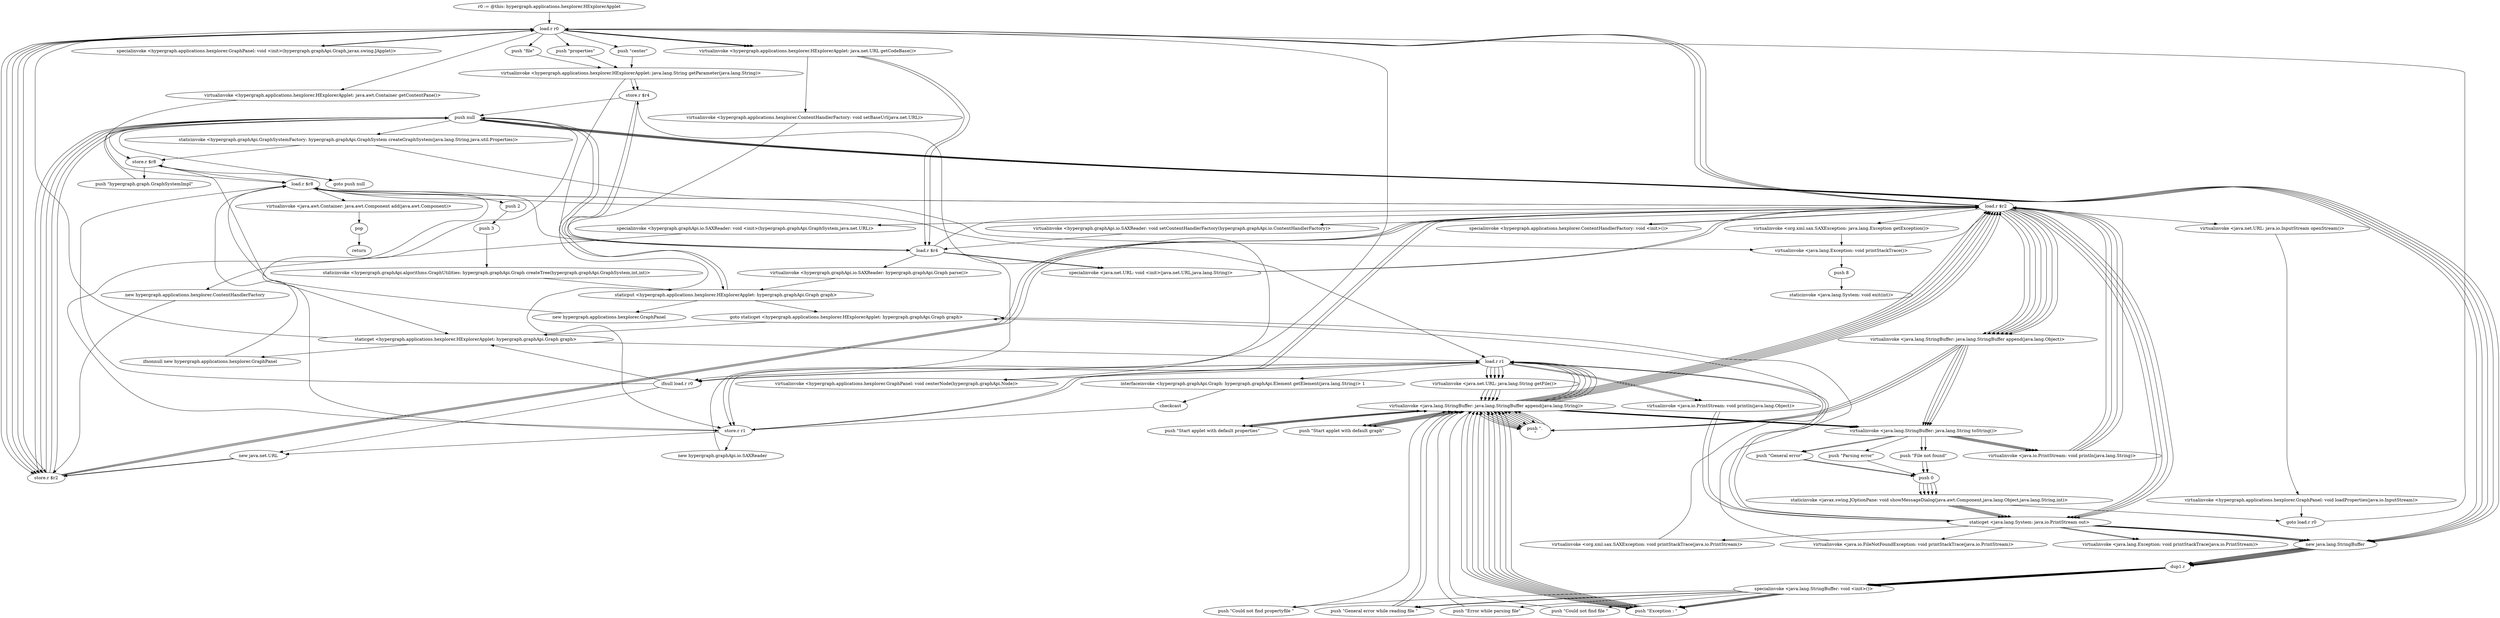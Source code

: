 digraph "" {
    "r0 := @this: hypergraph.applications.hexplorer.HExplorerApplet"
    "load.r r0"
    "r0 := @this: hypergraph.applications.hexplorer.HExplorerApplet"->"load.r r0";
    "push \"file\""
    "load.r r0"->"push \"file\"";
    "virtualinvoke <hypergraph.applications.hexplorer.HExplorerApplet: java.lang.String getParameter(java.lang.String)>"
    "push \"file\""->"virtualinvoke <hypergraph.applications.hexplorer.HExplorerApplet: java.lang.String getParameter(java.lang.String)>";
    "store.r $r4"
    "virtualinvoke <hypergraph.applications.hexplorer.HExplorerApplet: java.lang.String getParameter(java.lang.String)>"->"store.r $r4";
    "push null"
    "store.r $r4"->"push null";
    "store.r $r8"
    "push null"->"store.r $r8";
    "push \"hypergraph.graph.GraphSystemImpl\""
    "store.r $r8"->"push \"hypergraph.graph.GraphSystemImpl\"";
    "push \"hypergraph.graph.GraphSystemImpl\""->"push null";
    "staticinvoke <hypergraph.graphApi.GraphSystemFactory: hypergraph.graphApi.GraphSystem createGraphSystem(java.lang.String,java.util.Properties)>"
    "push null"->"staticinvoke <hypergraph.graphApi.GraphSystemFactory: hypergraph.graphApi.GraphSystem createGraphSystem(java.lang.String,java.util.Properties)>";
    "staticinvoke <hypergraph.graphApi.GraphSystemFactory: hypergraph.graphApi.GraphSystem createGraphSystem(java.lang.String,java.util.Properties)>"->"store.r $r8";
    "goto push null"
    "store.r $r8"->"goto push null";
    "goto push null"->"push null";
    "staticput <hypergraph.applications.hexplorer.HExplorerApplet: hypergraph.graphApi.Graph graph>"
    "push null"->"staticput <hypergraph.applications.hexplorer.HExplorerApplet: hypergraph.graphApi.Graph graph>";
    "staticput <hypergraph.applications.hexplorer.HExplorerApplet: hypergraph.graphApi.Graph graph>"->"push null";
    "store.r r1"
    "push null"->"store.r r1";
    "new java.net.URL"
    "store.r r1"->"new java.net.URL";
    "store.r $r2"
    "new java.net.URL"->"store.r $r2";
    "load.r $r2"
    "store.r $r2"->"load.r $r2";
    "load.r $r2"->"load.r r0";
    "load.r r0"->"store.r $r2";
    "store.r $r2"->"push null";
    "new java.lang.StringBuffer"
    "push null"->"new java.lang.StringBuffer";
    "dup1.r"
    "new java.lang.StringBuffer"->"dup1.r";
    "specialinvoke <java.lang.StringBuffer: void <init>()>"
    "dup1.r"->"specialinvoke <java.lang.StringBuffer: void <init>()>";
    "push \"Could not find file \""
    "specialinvoke <java.lang.StringBuffer: void <init>()>"->"push \"Could not find file \"";
    "virtualinvoke <java.lang.StringBuffer: java.lang.StringBuffer append(java.lang.String)>"
    "push \"Could not find file \""->"virtualinvoke <java.lang.StringBuffer: java.lang.StringBuffer append(java.lang.String)>";
    "load.r r1"
    "virtualinvoke <java.lang.StringBuffer: java.lang.StringBuffer append(java.lang.String)>"->"load.r r1";
    "virtualinvoke <java.net.URL: java.lang.String getFile()>"
    "load.r r1"->"virtualinvoke <java.net.URL: java.lang.String getFile()>";
    "virtualinvoke <java.net.URL: java.lang.String getFile()>"->"virtualinvoke <java.lang.StringBuffer: java.lang.StringBuffer append(java.lang.String)>";
    "push \". \n\""
    "virtualinvoke <java.lang.StringBuffer: java.lang.StringBuffer append(java.lang.String)>"->"push \". \n\"";
    "push \". \n\""->"virtualinvoke <java.lang.StringBuffer: java.lang.StringBuffer append(java.lang.String)>";
    "push \"Start applet with default graph\""
    "virtualinvoke <java.lang.StringBuffer: java.lang.StringBuffer append(java.lang.String)>"->"push \"Start applet with default graph\"";
    "push \"Start applet with default graph\""->"virtualinvoke <java.lang.StringBuffer: java.lang.StringBuffer append(java.lang.String)>";
    "virtualinvoke <java.lang.StringBuffer: java.lang.String toString()>"
    "virtualinvoke <java.lang.StringBuffer: java.lang.StringBuffer append(java.lang.String)>"->"virtualinvoke <java.lang.StringBuffer: java.lang.String toString()>";
    "push \"File not found\""
    "virtualinvoke <java.lang.StringBuffer: java.lang.String toString()>"->"push \"File not found\"";
    "push 0"
    "push \"File not found\""->"push 0";
    "staticinvoke <javax.swing.JOptionPane: void showMessageDialog(java.awt.Component,java.lang.Object,java.lang.String,int)>"
    "push 0"->"staticinvoke <javax.swing.JOptionPane: void showMessageDialog(java.awt.Component,java.lang.Object,java.lang.String,int)>";
    "staticget <java.lang.System: java.io.PrintStream out>"
    "staticinvoke <javax.swing.JOptionPane: void showMessageDialog(java.awt.Component,java.lang.Object,java.lang.String,int)>"->"staticget <java.lang.System: java.io.PrintStream out>";
    "staticget <java.lang.System: java.io.PrintStream out>"->"new java.lang.StringBuffer";
    "new java.lang.StringBuffer"->"dup1.r";
    "dup1.r"->"specialinvoke <java.lang.StringBuffer: void <init>()>";
    "push \"Exception : \""
    "specialinvoke <java.lang.StringBuffer: void <init>()>"->"push \"Exception : \"";
    "push \"Exception : \""->"virtualinvoke <java.lang.StringBuffer: java.lang.StringBuffer append(java.lang.String)>";
    "virtualinvoke <java.lang.StringBuffer: java.lang.StringBuffer append(java.lang.String)>"->"load.r $r2";
    "virtualinvoke <java.lang.StringBuffer: java.lang.StringBuffer append(java.lang.Object)>"
    "load.r $r2"->"virtualinvoke <java.lang.StringBuffer: java.lang.StringBuffer append(java.lang.Object)>";
    "virtualinvoke <java.lang.StringBuffer: java.lang.StringBuffer append(java.lang.Object)>"->"virtualinvoke <java.lang.StringBuffer: java.lang.String toString()>";
    "virtualinvoke <java.io.PrintStream: void println(java.lang.String)>"
    "virtualinvoke <java.lang.StringBuffer: java.lang.String toString()>"->"virtualinvoke <java.io.PrintStream: void println(java.lang.String)>";
    "virtualinvoke <java.io.PrintStream: void println(java.lang.String)>"->"load.r $r2";
    "load.r $r2"->"staticget <java.lang.System: java.io.PrintStream out>";
    "virtualinvoke <java.io.FileNotFoundException: void printStackTrace(java.io.PrintStream)>"
    "staticget <java.lang.System: java.io.PrintStream out>"->"virtualinvoke <java.io.FileNotFoundException: void printStackTrace(java.io.PrintStream)>";
    "goto staticget <hypergraph.applications.hexplorer.HExplorerApplet: hypergraph.graphApi.Graph graph>"
    "virtualinvoke <java.io.FileNotFoundException: void printStackTrace(java.io.PrintStream)>"->"goto staticget <hypergraph.applications.hexplorer.HExplorerApplet: hypergraph.graphApi.Graph graph>";
    "staticget <hypergraph.applications.hexplorer.HExplorerApplet: hypergraph.graphApi.Graph graph>"
    "goto staticget <hypergraph.applications.hexplorer.HExplorerApplet: hypergraph.graphApi.Graph graph>"->"staticget <hypergraph.applications.hexplorer.HExplorerApplet: hypergraph.graphApi.Graph graph>";
    "ifnonnull new hypergraph.applications.hexplorer.GraphPanel"
    "staticget <hypergraph.applications.hexplorer.HExplorerApplet: hypergraph.graphApi.Graph graph>"->"ifnonnull new hypergraph.applications.hexplorer.GraphPanel";
    "load.r $r8"
    "ifnonnull new hypergraph.applications.hexplorer.GraphPanel"->"load.r $r8";
    "push 2"
    "load.r $r8"->"push 2";
    "push 3"
    "push 2"->"push 3";
    "staticinvoke <hypergraph.graphApi.algorithms.GraphUtilities: hypergraph.graphApi.Graph createTree(hypergraph.graphApi.GraphSystem,int,int)>"
    "push 3"->"staticinvoke <hypergraph.graphApi.algorithms.GraphUtilities: hypergraph.graphApi.Graph createTree(hypergraph.graphApi.GraphSystem,int,int)>";
    "staticinvoke <hypergraph.graphApi.algorithms.GraphUtilities: hypergraph.graphApi.Graph createTree(hypergraph.graphApi.GraphSystem,int,int)>"->"staticput <hypergraph.applications.hexplorer.HExplorerApplet: hypergraph.graphApi.Graph graph>";
    "new hypergraph.applications.hexplorer.GraphPanel"
    "staticput <hypergraph.applications.hexplorer.HExplorerApplet: hypergraph.graphApi.Graph graph>"->"new hypergraph.applications.hexplorer.GraphPanel";
    "new hypergraph.applications.hexplorer.GraphPanel"->"store.r $r8";
    "store.r $r8"->"load.r $r8";
    "load.r $r8"->"staticget <hypergraph.applications.hexplorer.HExplorerApplet: hypergraph.graphApi.Graph graph>";
    "staticget <hypergraph.applications.hexplorer.HExplorerApplet: hypergraph.graphApi.Graph graph>"->"load.r r0";
    "specialinvoke <hypergraph.applications.hexplorer.GraphPanel: void <init>(hypergraph.graphApi.Graph,javax.swing.JApplet)>"
    "load.r r0"->"specialinvoke <hypergraph.applications.hexplorer.GraphPanel: void <init>(hypergraph.graphApi.Graph,javax.swing.JApplet)>";
    "specialinvoke <hypergraph.applications.hexplorer.GraphPanel: void <init>(hypergraph.graphApi.Graph,javax.swing.JApplet)>"->"load.r r0";
    "push \"properties\""
    "load.r r0"->"push \"properties\"";
    "push \"properties\""->"virtualinvoke <hypergraph.applications.hexplorer.HExplorerApplet: java.lang.String getParameter(java.lang.String)>";
    "virtualinvoke <hypergraph.applications.hexplorer.HExplorerApplet: java.lang.String getParameter(java.lang.String)>"->"store.r $r4";
    "load.r $r4"
    "store.r $r4"->"load.r $r4";
    "ifnull load.r r0"
    "load.r $r4"->"ifnull load.r r0";
    "ifnull load.r r0"->"new java.net.URL";
    "new java.net.URL"->"store.r $r2";
    "store.r $r2"->"load.r $r2";
    "load.r $r2"->"load.r r0";
    "load.r r0"->"store.r $r2";
    "store.r $r2"->"push null";
    "push null"->"new java.lang.StringBuffer";
    "new java.lang.StringBuffer"->"dup1.r";
    "dup1.r"->"specialinvoke <java.lang.StringBuffer: void <init>()>";
    "push \"Could not find propertyfile \""
    "specialinvoke <java.lang.StringBuffer: void <init>()>"->"push \"Could not find propertyfile \"";
    "push \"Could not find propertyfile \""->"virtualinvoke <java.lang.StringBuffer: java.lang.StringBuffer append(java.lang.String)>";
    "virtualinvoke <java.lang.StringBuffer: java.lang.StringBuffer append(java.lang.String)>"->"load.r r1";
    "load.r r1"->"virtualinvoke <java.net.URL: java.lang.String getFile()>";
    "virtualinvoke <java.net.URL: java.lang.String getFile()>"->"virtualinvoke <java.lang.StringBuffer: java.lang.StringBuffer append(java.lang.String)>";
    "virtualinvoke <java.lang.StringBuffer: java.lang.StringBuffer append(java.lang.String)>"->"push \". \n\"";
    "push \". \n\""->"virtualinvoke <java.lang.StringBuffer: java.lang.StringBuffer append(java.lang.String)>";
    "push \"Start applet with default properties\""
    "virtualinvoke <java.lang.StringBuffer: java.lang.StringBuffer append(java.lang.String)>"->"push \"Start applet with default properties\"";
    "push \"Start applet with default properties\""->"virtualinvoke <java.lang.StringBuffer: java.lang.StringBuffer append(java.lang.String)>";
    "virtualinvoke <java.lang.StringBuffer: java.lang.StringBuffer append(java.lang.String)>"->"virtualinvoke <java.lang.StringBuffer: java.lang.String toString()>";
    "virtualinvoke <java.lang.StringBuffer: java.lang.String toString()>"->"push \"File not found\"";
    "push \"File not found\""->"push 0";
    "push 0"->"staticinvoke <javax.swing.JOptionPane: void showMessageDialog(java.awt.Component,java.lang.Object,java.lang.String,int)>";
    "goto load.r r0"
    "staticinvoke <javax.swing.JOptionPane: void showMessageDialog(java.awt.Component,java.lang.Object,java.lang.String,int)>"->"goto load.r r0";
    "goto load.r r0"->"load.r r0";
    "push \"center\""
    "load.r r0"->"push \"center\"";
    "push \"center\""->"virtualinvoke <hypergraph.applications.hexplorer.HExplorerApplet: java.lang.String getParameter(java.lang.String)>";
    "virtualinvoke <hypergraph.applications.hexplorer.HExplorerApplet: java.lang.String getParameter(java.lang.String)>"->"store.r r1";
    "store.r r1"->"load.r r1";
    "load.r r1"->"ifnull load.r r0";
    "ifnull load.r r0"->"staticget <hypergraph.applications.hexplorer.HExplorerApplet: hypergraph.graphApi.Graph graph>";
    "staticget <hypergraph.applications.hexplorer.HExplorerApplet: hypergraph.graphApi.Graph graph>"->"load.r r1";
    "interfaceinvoke <hypergraph.graphApi.Graph: hypergraph.graphApi.Element getElement(java.lang.String)> 1"
    "load.r r1"->"interfaceinvoke <hypergraph.graphApi.Graph: hypergraph.graphApi.Element getElement(java.lang.String)> 1";
    "checkcast"
    "interfaceinvoke <hypergraph.graphApi.Graph: hypergraph.graphApi.Element getElement(java.lang.String)> 1"->"checkcast";
    "checkcast"->"store.r r1";
    "store.r r1"->"load.r r1";
    "load.r r1"->"ifnull load.r r0";
    "ifnull load.r r0"->"load.r $r8";
    "load.r $r8"->"load.r r1";
    "virtualinvoke <hypergraph.applications.hexplorer.GraphPanel: void centerNode(hypergraph.graphApi.Node)>"
    "load.r r1"->"virtualinvoke <hypergraph.applications.hexplorer.GraphPanel: void centerNode(hypergraph.graphApi.Node)>";
    "virtualinvoke <hypergraph.applications.hexplorer.GraphPanel: void centerNode(hypergraph.graphApi.Node)>"->"load.r r0";
    "virtualinvoke <hypergraph.applications.hexplorer.HExplorerApplet: java.awt.Container getContentPane()>"
    "load.r r0"->"virtualinvoke <hypergraph.applications.hexplorer.HExplorerApplet: java.awt.Container getContentPane()>";
    "virtualinvoke <hypergraph.applications.hexplorer.HExplorerApplet: java.awt.Container getContentPane()>"->"load.r $r8";
    "virtualinvoke <java.awt.Container: java.awt.Component add(java.awt.Component)>"
    "load.r $r8"->"virtualinvoke <java.awt.Container: java.awt.Component add(java.awt.Component)>";
    "pop"
    "virtualinvoke <java.awt.Container: java.awt.Component add(java.awt.Component)>"->"pop";
    "return"
    "pop"->"return";
    "load.r r0"->"store.r $r2";
    "store.r $r2"->"push null";
    "push null"->"new java.lang.StringBuffer";
    "new java.lang.StringBuffer"->"dup1.r";
    "dup1.r"->"specialinvoke <java.lang.StringBuffer: void <init>()>";
    "push \"General error while reading file \""
    "specialinvoke <java.lang.StringBuffer: void <init>()>"->"push \"General error while reading file \"";
    "push \"General error while reading file \""->"virtualinvoke <java.lang.StringBuffer: java.lang.StringBuffer append(java.lang.String)>";
    "virtualinvoke <java.lang.StringBuffer: java.lang.StringBuffer append(java.lang.String)>"->"load.r r1";
    "load.r r1"->"virtualinvoke <java.net.URL: java.lang.String getFile()>";
    "virtualinvoke <java.net.URL: java.lang.String getFile()>"->"virtualinvoke <java.lang.StringBuffer: java.lang.StringBuffer append(java.lang.String)>";
    "virtualinvoke <java.lang.StringBuffer: java.lang.StringBuffer append(java.lang.String)>"->"push \". \n\"";
    "push \". \n\""->"virtualinvoke <java.lang.StringBuffer: java.lang.StringBuffer append(java.lang.String)>";
    "virtualinvoke <java.lang.StringBuffer: java.lang.StringBuffer append(java.lang.String)>"->"push \"Exception : \"";
    "push \"Exception : \""->"virtualinvoke <java.lang.StringBuffer: java.lang.StringBuffer append(java.lang.String)>";
    "virtualinvoke <java.lang.StringBuffer: java.lang.StringBuffer append(java.lang.String)>"->"load.r $r2";
    "load.r $r2"->"virtualinvoke <java.lang.StringBuffer: java.lang.StringBuffer append(java.lang.Object)>";
    "virtualinvoke <java.lang.StringBuffer: java.lang.StringBuffer append(java.lang.Object)>"->"push \". \n\"";
    "push \". \n\""->"virtualinvoke <java.lang.StringBuffer: java.lang.StringBuffer append(java.lang.String)>";
    "virtualinvoke <java.lang.StringBuffer: java.lang.StringBuffer append(java.lang.String)>"->"push \"Start applet with default properties\"";
    "push \"Start applet with default properties\""->"virtualinvoke <java.lang.StringBuffer: java.lang.StringBuffer append(java.lang.String)>";
    "virtualinvoke <java.lang.StringBuffer: java.lang.StringBuffer append(java.lang.String)>"->"virtualinvoke <java.lang.StringBuffer: java.lang.String toString()>";
    "push \"General error\""
    "virtualinvoke <java.lang.StringBuffer: java.lang.String toString()>"->"push \"General error\"";
    "push \"General error\""->"push 0";
    "push 0"->"staticinvoke <javax.swing.JOptionPane: void showMessageDialog(java.awt.Component,java.lang.Object,java.lang.String,int)>";
    "staticinvoke <javax.swing.JOptionPane: void showMessageDialog(java.awt.Component,java.lang.Object,java.lang.String,int)>"->"staticget <java.lang.System: java.io.PrintStream out>";
    "staticget <java.lang.System: java.io.PrintStream out>"->"load.r r1";
    "virtualinvoke <java.io.PrintStream: void println(java.lang.Object)>"
    "load.r r1"->"virtualinvoke <java.io.PrintStream: void println(java.lang.Object)>";
    "virtualinvoke <java.io.PrintStream: void println(java.lang.Object)>"->"staticget <java.lang.System: java.io.PrintStream out>";
    "staticget <java.lang.System: java.io.PrintStream out>"->"new java.lang.StringBuffer";
    "new java.lang.StringBuffer"->"dup1.r";
    "dup1.r"->"specialinvoke <java.lang.StringBuffer: void <init>()>";
    "specialinvoke <java.lang.StringBuffer: void <init>()>"->"push \"Exception : \"";
    "push \"Exception : \""->"virtualinvoke <java.lang.StringBuffer: java.lang.StringBuffer append(java.lang.String)>";
    "virtualinvoke <java.lang.StringBuffer: java.lang.StringBuffer append(java.lang.String)>"->"load.r $r2";
    "load.r $r2"->"virtualinvoke <java.lang.StringBuffer: java.lang.StringBuffer append(java.lang.Object)>";
    "virtualinvoke <java.lang.StringBuffer: java.lang.StringBuffer append(java.lang.Object)>"->"virtualinvoke <java.lang.StringBuffer: java.lang.String toString()>";
    "virtualinvoke <java.lang.StringBuffer: java.lang.String toString()>"->"virtualinvoke <java.io.PrintStream: void println(java.lang.String)>";
    "virtualinvoke <java.io.PrintStream: void println(java.lang.String)>"->"load.r $r2";
    "load.r $r2"->"staticget <java.lang.System: java.io.PrintStream out>";
    "virtualinvoke <java.lang.Exception: void printStackTrace(java.io.PrintStream)>"
    "staticget <java.lang.System: java.io.PrintStream out>"->"virtualinvoke <java.lang.Exception: void printStackTrace(java.io.PrintStream)>";
    "virtualinvoke <hypergraph.applications.hexplorer.HExplorerApplet: java.net.URL getCodeBase()>"
    "load.r r0"->"virtualinvoke <hypergraph.applications.hexplorer.HExplorerApplet: java.net.URL getCodeBase()>";
    "virtualinvoke <hypergraph.applications.hexplorer.HExplorerApplet: java.net.URL getCodeBase()>"->"load.r $r4";
    "specialinvoke <java.net.URL: void <init>(java.net.URL,java.lang.String)>"
    "load.r $r4"->"specialinvoke <java.net.URL: void <init>(java.net.URL,java.lang.String)>";
    "specialinvoke <java.net.URL: void <init>(java.net.URL,java.lang.String)>"->"load.r $r2";
    "load.r $r2"->"store.r r1";
    "store.r r1"->"load.r $r8";
    "load.r $r8"->"load.r $r2";
    "virtualinvoke <java.net.URL: java.io.InputStream openStream()>"
    "load.r $r2"->"virtualinvoke <java.net.URL: java.io.InputStream openStream()>";
    "virtualinvoke <hypergraph.applications.hexplorer.GraphPanel: void loadProperties(java.io.InputStream)>"
    "virtualinvoke <java.net.URL: java.io.InputStream openStream()>"->"virtualinvoke <hypergraph.applications.hexplorer.GraphPanel: void loadProperties(java.io.InputStream)>";
    "virtualinvoke <hypergraph.applications.hexplorer.GraphPanel: void loadProperties(java.io.InputStream)>"->"goto load.r r0";
    "load.r r0"->"store.r $r2";
    "store.r $r2"->"push null";
    "push null"->"new java.lang.StringBuffer";
    "new java.lang.StringBuffer"->"dup1.r";
    "dup1.r"->"specialinvoke <java.lang.StringBuffer: void <init>()>";
    "push \"Error while parsing file\""
    "specialinvoke <java.lang.StringBuffer: void <init>()>"->"push \"Error while parsing file\"";
    "push \"Error while parsing file\""->"virtualinvoke <java.lang.StringBuffer: java.lang.StringBuffer append(java.lang.String)>";
    "virtualinvoke <java.lang.StringBuffer: java.lang.StringBuffer append(java.lang.String)>"->"load.r r1";
    "load.r r1"->"virtualinvoke <java.net.URL: java.lang.String getFile()>";
    "virtualinvoke <java.net.URL: java.lang.String getFile()>"->"virtualinvoke <java.lang.StringBuffer: java.lang.StringBuffer append(java.lang.String)>";
    "virtualinvoke <java.lang.StringBuffer: java.lang.StringBuffer append(java.lang.String)>"->"push \". \n\"";
    "push \". \n\""->"virtualinvoke <java.lang.StringBuffer: java.lang.StringBuffer append(java.lang.String)>";
    "virtualinvoke <java.lang.StringBuffer: java.lang.StringBuffer append(java.lang.String)>"->"push \"Exception : \"";
    "push \"Exception : \""->"virtualinvoke <java.lang.StringBuffer: java.lang.StringBuffer append(java.lang.String)>";
    "virtualinvoke <java.lang.StringBuffer: java.lang.StringBuffer append(java.lang.String)>"->"load.r $r2";
    "load.r $r2"->"virtualinvoke <java.lang.StringBuffer: java.lang.StringBuffer append(java.lang.Object)>";
    "virtualinvoke <java.lang.StringBuffer: java.lang.StringBuffer append(java.lang.Object)>"->"push \". \n\"";
    "push \". \n\""->"virtualinvoke <java.lang.StringBuffer: java.lang.StringBuffer append(java.lang.String)>";
    "virtualinvoke <java.lang.StringBuffer: java.lang.StringBuffer append(java.lang.String)>"->"push \"Start applet with default graph\"";
    "push \"Start applet with default graph\""->"virtualinvoke <java.lang.StringBuffer: java.lang.StringBuffer append(java.lang.String)>";
    "virtualinvoke <java.lang.StringBuffer: java.lang.StringBuffer append(java.lang.String)>"->"virtualinvoke <java.lang.StringBuffer: java.lang.String toString()>";
    "push \"Parsing error\""
    "virtualinvoke <java.lang.StringBuffer: java.lang.String toString()>"->"push \"Parsing error\"";
    "push \"Parsing error\""->"push 0";
    "push 0"->"staticinvoke <javax.swing.JOptionPane: void showMessageDialog(java.awt.Component,java.lang.Object,java.lang.String,int)>";
    "staticinvoke <javax.swing.JOptionPane: void showMessageDialog(java.awt.Component,java.lang.Object,java.lang.String,int)>"->"staticget <java.lang.System: java.io.PrintStream out>";
    "staticget <java.lang.System: java.io.PrintStream out>"->"new java.lang.StringBuffer";
    "new java.lang.StringBuffer"->"dup1.r";
    "dup1.r"->"specialinvoke <java.lang.StringBuffer: void <init>()>";
    "specialinvoke <java.lang.StringBuffer: void <init>()>"->"push \"Exception : \"";
    "push \"Exception : \""->"virtualinvoke <java.lang.StringBuffer: java.lang.StringBuffer append(java.lang.String)>";
    "virtualinvoke <java.lang.StringBuffer: java.lang.StringBuffer append(java.lang.String)>"->"load.r $r2";
    "load.r $r2"->"virtualinvoke <java.lang.StringBuffer: java.lang.StringBuffer append(java.lang.Object)>";
    "virtualinvoke <java.lang.StringBuffer: java.lang.StringBuffer append(java.lang.Object)>"->"virtualinvoke <java.lang.StringBuffer: java.lang.String toString()>";
    "virtualinvoke <java.lang.StringBuffer: java.lang.String toString()>"->"virtualinvoke <java.io.PrintStream: void println(java.lang.String)>";
    "virtualinvoke <java.io.PrintStream: void println(java.lang.String)>"->"load.r $r2";
    "virtualinvoke <org.xml.sax.SAXException: java.lang.Exception getException()>"
    "load.r $r2"->"virtualinvoke <org.xml.sax.SAXException: java.lang.Exception getException()>";
    "virtualinvoke <java.lang.Exception: void printStackTrace()>"
    "virtualinvoke <org.xml.sax.SAXException: java.lang.Exception getException()>"->"virtualinvoke <java.lang.Exception: void printStackTrace()>";
    "virtualinvoke <java.lang.Exception: void printStackTrace()>"->"load.r $r2";
    "load.r $r2"->"staticget <java.lang.System: java.io.PrintStream out>";
    "virtualinvoke <org.xml.sax.SAXException: void printStackTrace(java.io.PrintStream)>"
    "staticget <java.lang.System: java.io.PrintStream out>"->"virtualinvoke <org.xml.sax.SAXException: void printStackTrace(java.io.PrintStream)>";
    "virtualinvoke <org.xml.sax.SAXException: void printStackTrace(java.io.PrintStream)>"->"goto staticget <hypergraph.applications.hexplorer.HExplorerApplet: hypergraph.graphApi.Graph graph>";
    "load.r r0"->"store.r $r2";
    "store.r $r2"->"push null";
    "push null"->"new java.lang.StringBuffer";
    "new java.lang.StringBuffer"->"dup1.r";
    "dup1.r"->"specialinvoke <java.lang.StringBuffer: void <init>()>";
    "specialinvoke <java.lang.StringBuffer: void <init>()>"->"push \"General error while reading file \"";
    "push \"General error while reading file \""->"virtualinvoke <java.lang.StringBuffer: java.lang.StringBuffer append(java.lang.String)>";
    "virtualinvoke <java.lang.StringBuffer: java.lang.StringBuffer append(java.lang.String)>"->"load.r r1";
    "load.r r1"->"virtualinvoke <java.net.URL: java.lang.String getFile()>";
    "virtualinvoke <java.net.URL: java.lang.String getFile()>"->"virtualinvoke <java.lang.StringBuffer: java.lang.StringBuffer append(java.lang.String)>";
    "virtualinvoke <java.lang.StringBuffer: java.lang.StringBuffer append(java.lang.String)>"->"push \". \n\"";
    "push \". \n\""->"virtualinvoke <java.lang.StringBuffer: java.lang.StringBuffer append(java.lang.String)>";
    "virtualinvoke <java.lang.StringBuffer: java.lang.StringBuffer append(java.lang.String)>"->"push \"Exception : \"";
    "push \"Exception : \""->"virtualinvoke <java.lang.StringBuffer: java.lang.StringBuffer append(java.lang.String)>";
    "virtualinvoke <java.lang.StringBuffer: java.lang.StringBuffer append(java.lang.String)>"->"load.r $r2";
    "load.r $r2"->"virtualinvoke <java.lang.StringBuffer: java.lang.StringBuffer append(java.lang.Object)>";
    "virtualinvoke <java.lang.StringBuffer: java.lang.StringBuffer append(java.lang.Object)>"->"push \". \n\"";
    "push \". \n\""->"virtualinvoke <java.lang.StringBuffer: java.lang.StringBuffer append(java.lang.String)>";
    "virtualinvoke <java.lang.StringBuffer: java.lang.StringBuffer append(java.lang.String)>"->"push \"Start applet with default graph\"";
    "push \"Start applet with default graph\""->"virtualinvoke <java.lang.StringBuffer: java.lang.StringBuffer append(java.lang.String)>";
    "virtualinvoke <java.lang.StringBuffer: java.lang.StringBuffer append(java.lang.String)>"->"virtualinvoke <java.lang.StringBuffer: java.lang.String toString()>";
    "virtualinvoke <java.lang.StringBuffer: java.lang.String toString()>"->"push \"General error\"";
    "push \"General error\""->"push 0";
    "push 0"->"staticinvoke <javax.swing.JOptionPane: void showMessageDialog(java.awt.Component,java.lang.Object,java.lang.String,int)>";
    "staticinvoke <javax.swing.JOptionPane: void showMessageDialog(java.awt.Component,java.lang.Object,java.lang.String,int)>"->"staticget <java.lang.System: java.io.PrintStream out>";
    "staticget <java.lang.System: java.io.PrintStream out>"->"load.r r1";
    "load.r r1"->"virtualinvoke <java.io.PrintStream: void println(java.lang.Object)>";
    "virtualinvoke <java.io.PrintStream: void println(java.lang.Object)>"->"staticget <java.lang.System: java.io.PrintStream out>";
    "staticget <java.lang.System: java.io.PrintStream out>"->"new java.lang.StringBuffer";
    "new java.lang.StringBuffer"->"dup1.r";
    "dup1.r"->"specialinvoke <java.lang.StringBuffer: void <init>()>";
    "specialinvoke <java.lang.StringBuffer: void <init>()>"->"push \"Exception : \"";
    "push \"Exception : \""->"virtualinvoke <java.lang.StringBuffer: java.lang.StringBuffer append(java.lang.String)>";
    "virtualinvoke <java.lang.StringBuffer: java.lang.StringBuffer append(java.lang.String)>"->"load.r $r2";
    "load.r $r2"->"virtualinvoke <java.lang.StringBuffer: java.lang.StringBuffer append(java.lang.Object)>";
    "virtualinvoke <java.lang.StringBuffer: java.lang.StringBuffer append(java.lang.Object)>"->"virtualinvoke <java.lang.StringBuffer: java.lang.String toString()>";
    "virtualinvoke <java.lang.StringBuffer: java.lang.String toString()>"->"virtualinvoke <java.io.PrintStream: void println(java.lang.String)>";
    "virtualinvoke <java.io.PrintStream: void println(java.lang.String)>"->"load.r $r2";
    "load.r $r2"->"staticget <java.lang.System: java.io.PrintStream out>";
    "staticget <java.lang.System: java.io.PrintStream out>"->"virtualinvoke <java.lang.Exception: void printStackTrace(java.io.PrintStream)>";
    "load.r r0"->"virtualinvoke <hypergraph.applications.hexplorer.HExplorerApplet: java.net.URL getCodeBase()>";
    "virtualinvoke <hypergraph.applications.hexplorer.HExplorerApplet: java.net.URL getCodeBase()>"->"load.r $r4";
    "load.r $r4"->"specialinvoke <java.net.URL: void <init>(java.net.URL,java.lang.String)>";
    "specialinvoke <java.net.URL: void <init>(java.net.URL,java.lang.String)>"->"load.r $r2";
    "load.r $r2"->"store.r r1";
    "new hypergraph.graphApi.io.SAXReader"
    "store.r r1"->"new hypergraph.graphApi.io.SAXReader";
    "new hypergraph.graphApi.io.SAXReader"->"store.r $r4";
    "store.r $r4"->"load.r $r4";
    "load.r $r4"->"load.r $r8";
    "load.r $r8"->"load.r $r2";
    "specialinvoke <hypergraph.graphApi.io.SAXReader: void <init>(hypergraph.graphApi.GraphSystem,java.net.URL)>"
    "load.r $r2"->"specialinvoke <hypergraph.graphApi.io.SAXReader: void <init>(hypergraph.graphApi.GraphSystem,java.net.URL)>";
    "new hypergraph.applications.hexplorer.ContentHandlerFactory"
    "specialinvoke <hypergraph.graphApi.io.SAXReader: void <init>(hypergraph.graphApi.GraphSystem,java.net.URL)>"->"new hypergraph.applications.hexplorer.ContentHandlerFactory";
    "new hypergraph.applications.hexplorer.ContentHandlerFactory"->"store.r $r2";
    "store.r $r2"->"load.r $r2";
    "specialinvoke <hypergraph.applications.hexplorer.ContentHandlerFactory: void <init>()>"
    "load.r $r2"->"specialinvoke <hypergraph.applications.hexplorer.ContentHandlerFactory: void <init>()>";
    "specialinvoke <hypergraph.applications.hexplorer.ContentHandlerFactory: void <init>()>"->"load.r $r2";
    "load.r $r2"->"load.r r0";
    "load.r r0"->"virtualinvoke <hypergraph.applications.hexplorer.HExplorerApplet: java.net.URL getCodeBase()>";
    "virtualinvoke <hypergraph.applications.hexplorer.ContentHandlerFactory: void setBaseUrl(java.net.URL)>"
    "virtualinvoke <hypergraph.applications.hexplorer.HExplorerApplet: java.net.URL getCodeBase()>"->"virtualinvoke <hypergraph.applications.hexplorer.ContentHandlerFactory: void setBaseUrl(java.net.URL)>";
    "virtualinvoke <hypergraph.applications.hexplorer.ContentHandlerFactory: void setBaseUrl(java.net.URL)>"->"load.r $r4";
    "load.r $r4"->"load.r $r2";
    "virtualinvoke <hypergraph.graphApi.io.SAXReader: void setContentHandlerFactory(hypergraph.graphApi.io.ContentHandlerFactory)>"
    "load.r $r2"->"virtualinvoke <hypergraph.graphApi.io.SAXReader: void setContentHandlerFactory(hypergraph.graphApi.io.ContentHandlerFactory)>";
    "virtualinvoke <hypergraph.graphApi.io.SAXReader: void setContentHandlerFactory(hypergraph.graphApi.io.ContentHandlerFactory)>"->"load.r $r4";
    "virtualinvoke <hypergraph.graphApi.io.SAXReader: hypergraph.graphApi.Graph parse()>"
    "load.r $r4"->"virtualinvoke <hypergraph.graphApi.io.SAXReader: hypergraph.graphApi.Graph parse()>";
    "virtualinvoke <hypergraph.graphApi.io.SAXReader: hypergraph.graphApi.Graph parse()>"->"staticput <hypergraph.applications.hexplorer.HExplorerApplet: hypergraph.graphApi.Graph graph>";
    "staticput <hypergraph.applications.hexplorer.HExplorerApplet: hypergraph.graphApi.Graph graph>"->"goto staticget <hypergraph.applications.hexplorer.HExplorerApplet: hypergraph.graphApi.Graph graph>";
    "staticinvoke <hypergraph.graphApi.GraphSystemFactory: hypergraph.graphApi.GraphSystem createGraphSystem(java.lang.String,java.util.Properties)>"->"virtualinvoke <java.lang.Exception: void printStackTrace()>";
    "push 8"
    "virtualinvoke <java.lang.Exception: void printStackTrace()>"->"push 8";
    "staticinvoke <java.lang.System: void exit(int)>"
    "push 8"->"staticinvoke <java.lang.System: void exit(int)>";
}
